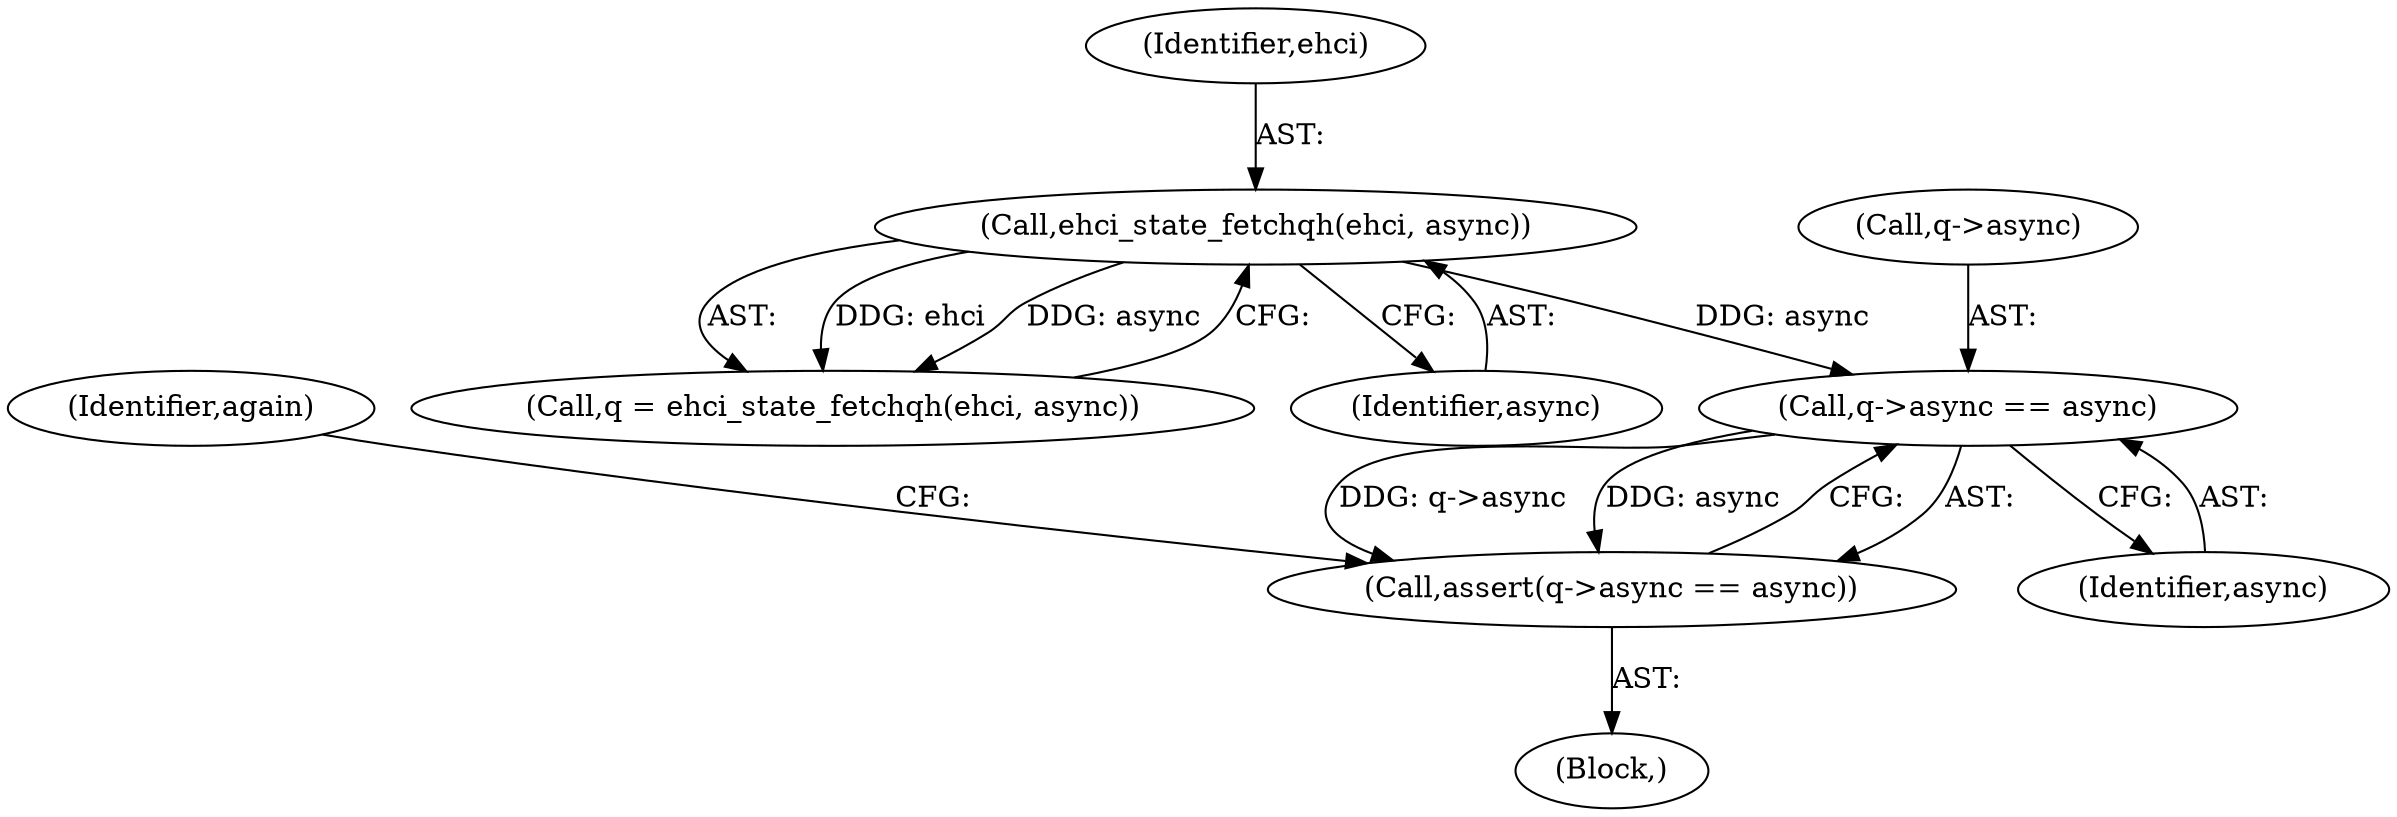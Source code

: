 digraph "0_qemu_1ae3f2f178087711f9591350abad133525ba93f2@pointer" {
"1000141" [label="(Call,q->async == async)"];
"1000132" [label="(Call,ehci_state_fetchqh(ehci, async))"];
"1000140" [label="(Call,assert(q->async == async))"];
"1000147" [label="(Identifier,again)"];
"1000130" [label="(Call,q = ehci_state_fetchqh(ehci, async))"];
"1000134" [label="(Identifier,async)"];
"1000142" [label="(Call,q->async)"];
"1000139" [label="(Block,)"];
"1000133" [label="(Identifier,ehci)"];
"1000141" [label="(Call,q->async == async)"];
"1000132" [label="(Call,ehci_state_fetchqh(ehci, async))"];
"1000145" [label="(Identifier,async)"];
"1000140" [label="(Call,assert(q->async == async))"];
"1000141" -> "1000140"  [label="AST: "];
"1000141" -> "1000145"  [label="CFG: "];
"1000142" -> "1000141"  [label="AST: "];
"1000145" -> "1000141"  [label="AST: "];
"1000140" -> "1000141"  [label="CFG: "];
"1000141" -> "1000140"  [label="DDG: q->async"];
"1000141" -> "1000140"  [label="DDG: async"];
"1000132" -> "1000141"  [label="DDG: async"];
"1000132" -> "1000130"  [label="AST: "];
"1000132" -> "1000134"  [label="CFG: "];
"1000133" -> "1000132"  [label="AST: "];
"1000134" -> "1000132"  [label="AST: "];
"1000130" -> "1000132"  [label="CFG: "];
"1000132" -> "1000130"  [label="DDG: ehci"];
"1000132" -> "1000130"  [label="DDG: async"];
"1000140" -> "1000139"  [label="AST: "];
"1000147" -> "1000140"  [label="CFG: "];
}
